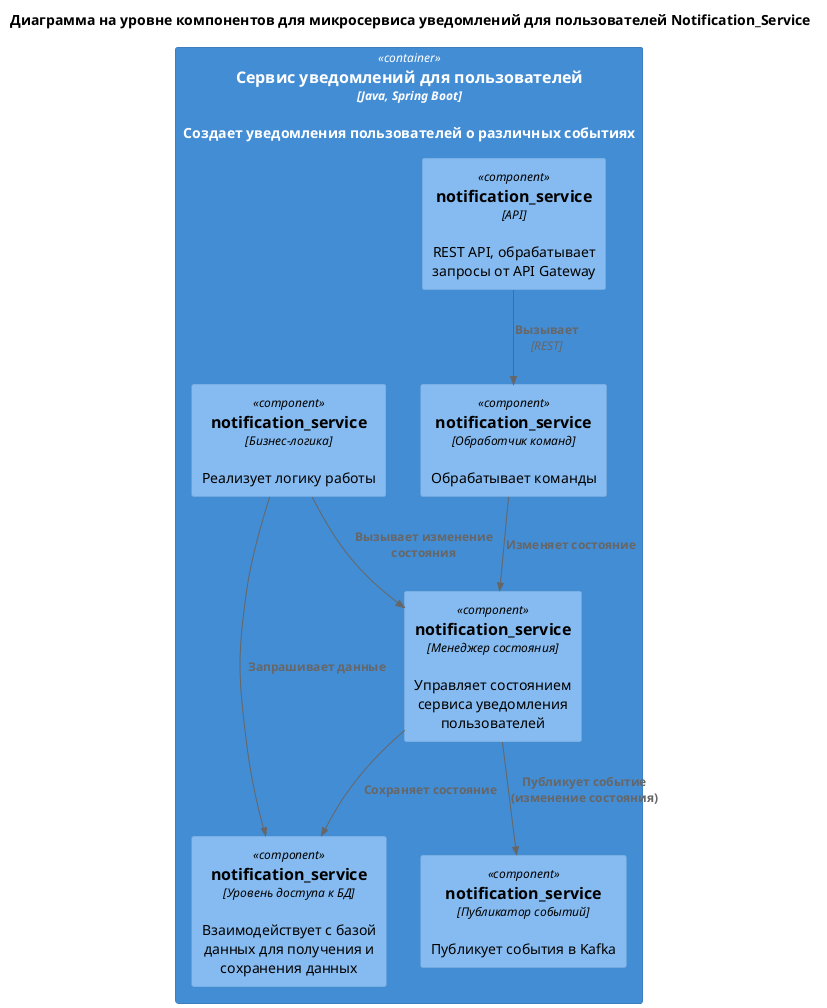 @startuml
!include <c4/C4_Component>

title  Диаграмма на уровне компонентов для микросервиса уведомлений для пользователей Notification_Service

Container(notification_service, "Сервис уведомлений для пользователей", "Java, Spring Boot", "Создает уведомления пользователей о различных событиях") {
    Component(api, notification_service, "API", "REST API, обрабатывает запросы от API Gateway")
    Component(command_handler, notification_service, "Обработчик команд", "Обрабатывает команды ")
    Component(state_manager, notification_service, "Менеджер состояния", "Управляет состоянием сервиса уведомления пользователей ")
    Component(db_access_layer, notification_service, "Уровень доступа к БД", "Взаимодействует с базой данных для получения и сохранения данных")
    Component(event_publisher, notification_service, "Публикатор событий", "Публикует события в Kafka")
    Component(business_logic, notification_service, "Бизнес-логика", "Реализует логику работы ")

    Rel(api, command_handler, "Вызывает", "REST")
    Rel(command_handler, state_manager, "Изменяет состояние", "")
    Rel(state_manager, db_access_layer, "Сохраняет состояние", "")
    Rel(state_manager, event_publisher, "Публикует событие (изменение состояния)", "")
    Rel(business_logic, state_manager, "Вызывает изменение состояния", "")
    Rel(business_logic, db_access_layer, "Запрашивает данные", "")
}

@enduml
